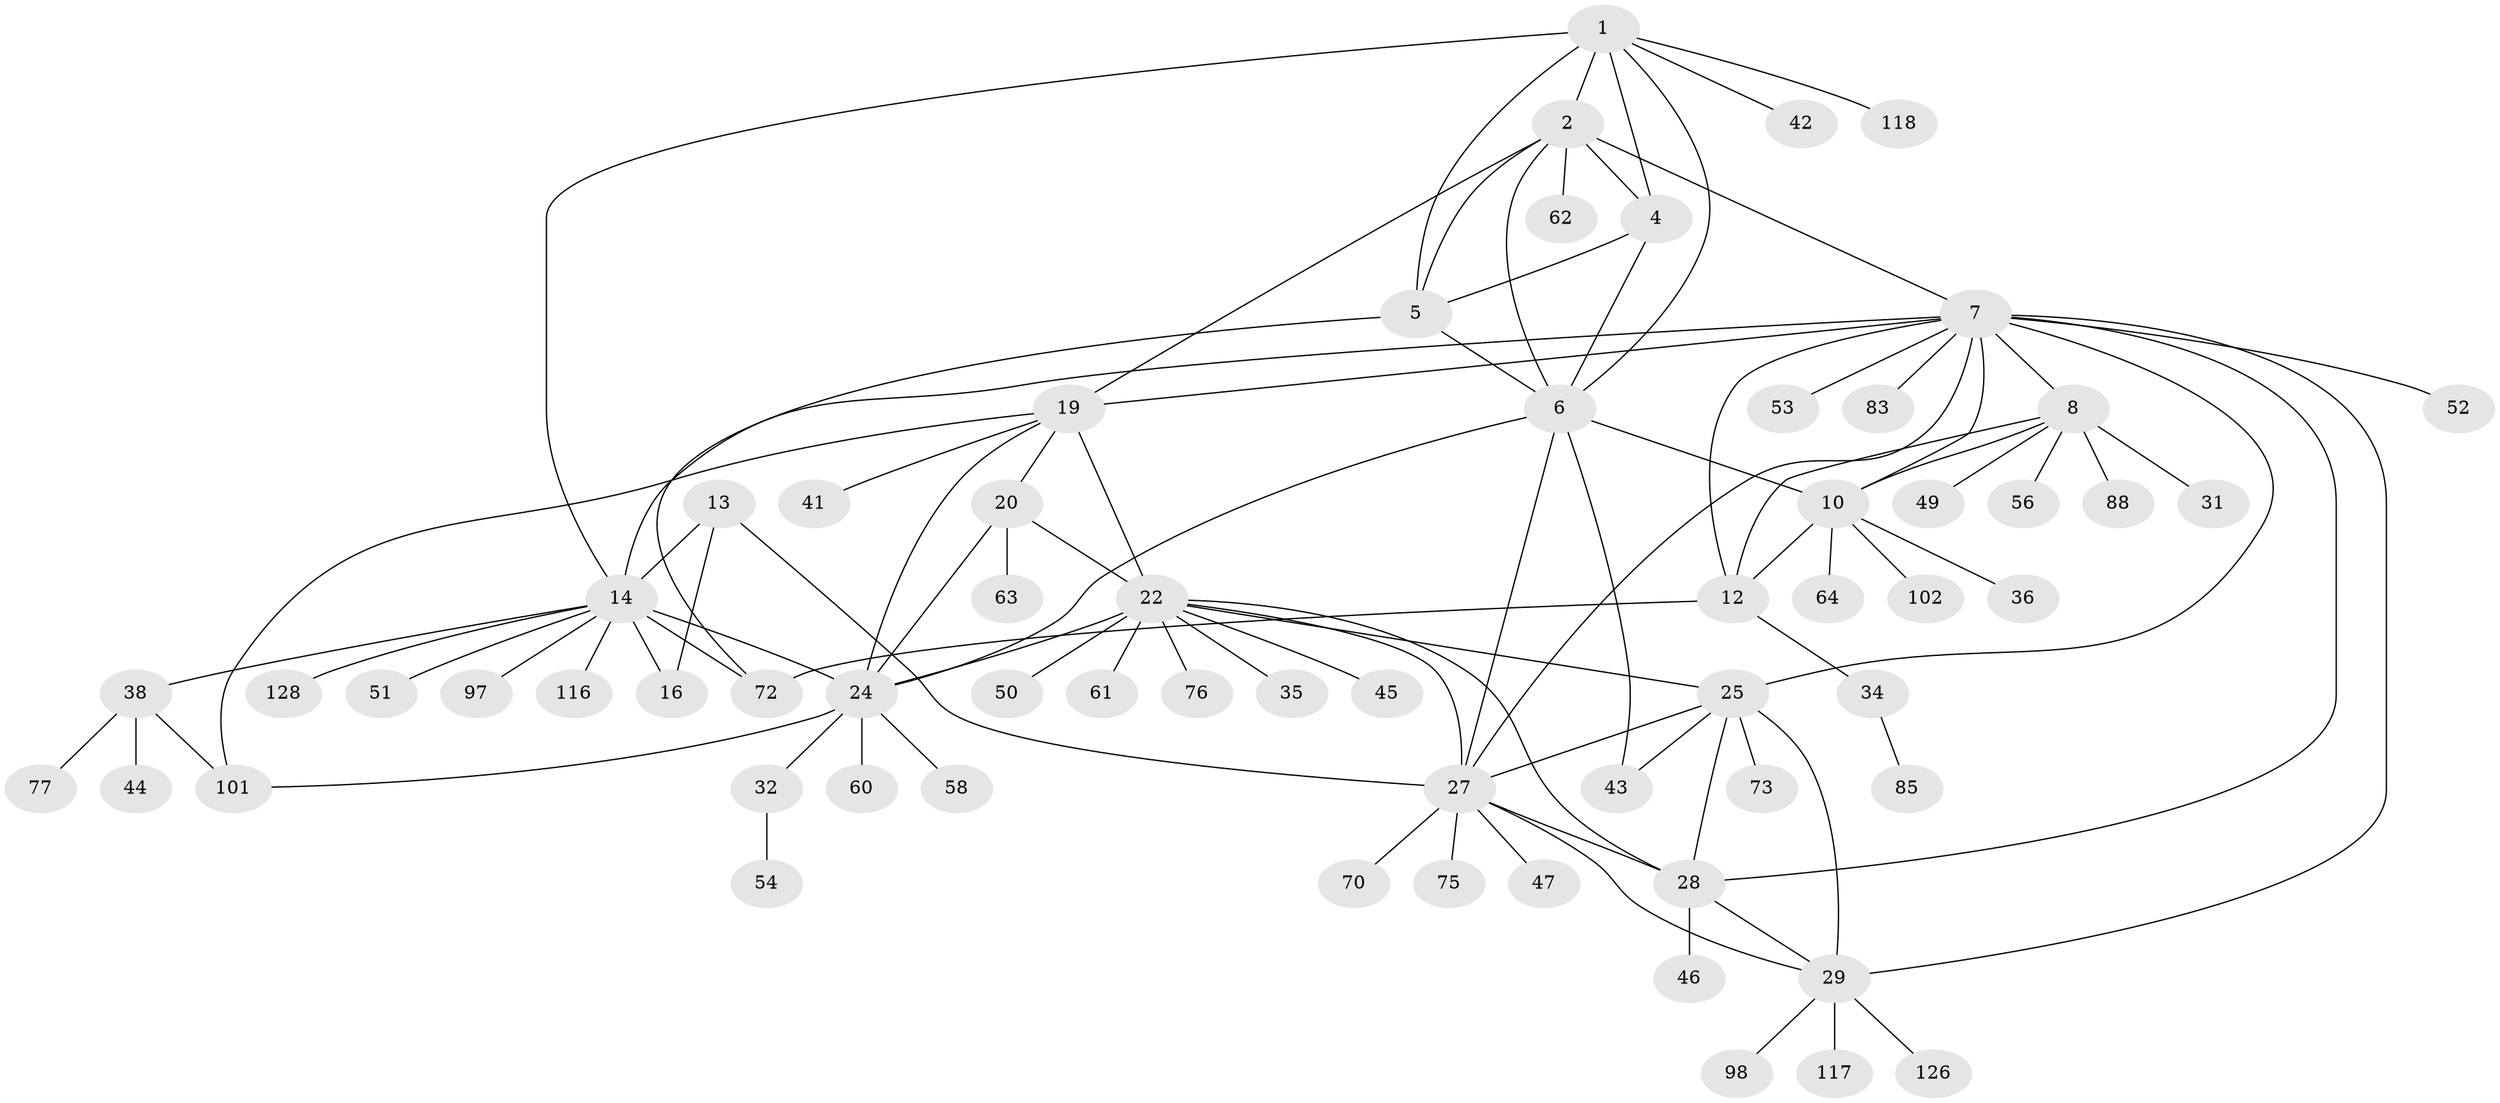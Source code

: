 // original degree distribution, {8: 0.0390625, 5: 0.0234375, 11: 0.0390625, 6: 0.0390625, 10: 0.0234375, 9: 0.0234375, 7: 0.0234375, 12: 0.015625, 14: 0.0078125, 1: 0.546875, 2: 0.1640625, 4: 0.0078125, 3: 0.046875}
// Generated by graph-tools (version 1.1) at 2025/16/03/09/25 04:16:10]
// undirected, 64 vertices, 97 edges
graph export_dot {
graph [start="1"]
  node [color=gray90,style=filled];
  1;
  2 [super="+3"];
  4 [super="+79"];
  5;
  6 [super="+93+94"];
  7 [super="+11+9"];
  8;
  10 [super="+40+82"];
  12 [super="+33+113+69"];
  13 [super="+84+78"];
  14 [super="+15+17"];
  16 [super="+18+100"];
  19 [super="+119+21"];
  20;
  22 [super="+23+80"];
  24;
  25 [super="+66+59+120+109+37+26+48"];
  27;
  28;
  29;
  31;
  32;
  34;
  35;
  36;
  38;
  41;
  42;
  43 [super="+87"];
  44;
  45;
  46;
  47;
  49;
  50;
  51;
  52;
  53;
  54 [super="+55"];
  56;
  58;
  60 [super="+65"];
  61 [super="+74"];
  62;
  63;
  64 [super="+91"];
  70 [super="+90"];
  72;
  73;
  75;
  76;
  77;
  83;
  85;
  88;
  97;
  98;
  101 [super="+121"];
  102;
  116;
  117 [super="+123"];
  118;
  126;
  128;
  1 -- 2 [weight=2];
  1 -- 4;
  1 -- 5;
  1 -- 6;
  1 -- 42;
  1 -- 118;
  1 -- 14;
  2 -- 4 [weight=2];
  2 -- 5 [weight=2];
  2 -- 6 [weight=2];
  2 -- 7 [weight=2];
  2 -- 62;
  2 -- 19;
  4 -- 5;
  4 -- 6;
  5 -- 6;
  5 -- 72;
  6 -- 24;
  6 -- 27;
  6 -- 10;
  6 -- 43;
  7 -- 8 [weight=3];
  7 -- 10 [weight=3];
  7 -- 12 [weight=3];
  7 -- 52;
  7 -- 53;
  7 -- 25 [weight=2];
  7 -- 27;
  7 -- 28;
  7 -- 29;
  7 -- 14 [weight=2];
  7 -- 83;
  7 -- 19;
  8 -- 10;
  8 -- 12;
  8 -- 31;
  8 -- 49;
  8 -- 56;
  8 -- 88;
  10 -- 12;
  10 -- 36;
  10 -- 64;
  10 -- 102;
  12 -- 34;
  12 -- 72;
  13 -- 14 [weight=3];
  13 -- 16 [weight=2];
  13 -- 27 [weight=2];
  14 -- 16 [weight=6];
  14 -- 24;
  14 -- 72;
  14 -- 38;
  14 -- 128;
  14 -- 97;
  14 -- 51;
  14 -- 116;
  19 -- 20 [weight=2];
  19 -- 22 [weight=4];
  19 -- 24 [weight=2];
  19 -- 41;
  19 -- 101;
  20 -- 22 [weight=2];
  20 -- 24;
  20 -- 63;
  22 -- 24 [weight=2];
  22 -- 28;
  22 -- 35;
  22 -- 50;
  22 -- 61;
  22 -- 76;
  22 -- 45;
  22 -- 25;
  22 -- 27;
  24 -- 32;
  24 -- 58;
  24 -- 60;
  24 -- 101;
  25 -- 27 [weight=2];
  25 -- 28 [weight=2];
  25 -- 29 [weight=2];
  25 -- 43;
  25 -- 73;
  27 -- 28;
  27 -- 29;
  27 -- 47;
  27 -- 70;
  27 -- 75;
  28 -- 29;
  28 -- 46;
  29 -- 98;
  29 -- 117;
  29 -- 126;
  32 -- 54;
  34 -- 85;
  38 -- 44;
  38 -- 77;
  38 -- 101;
}

